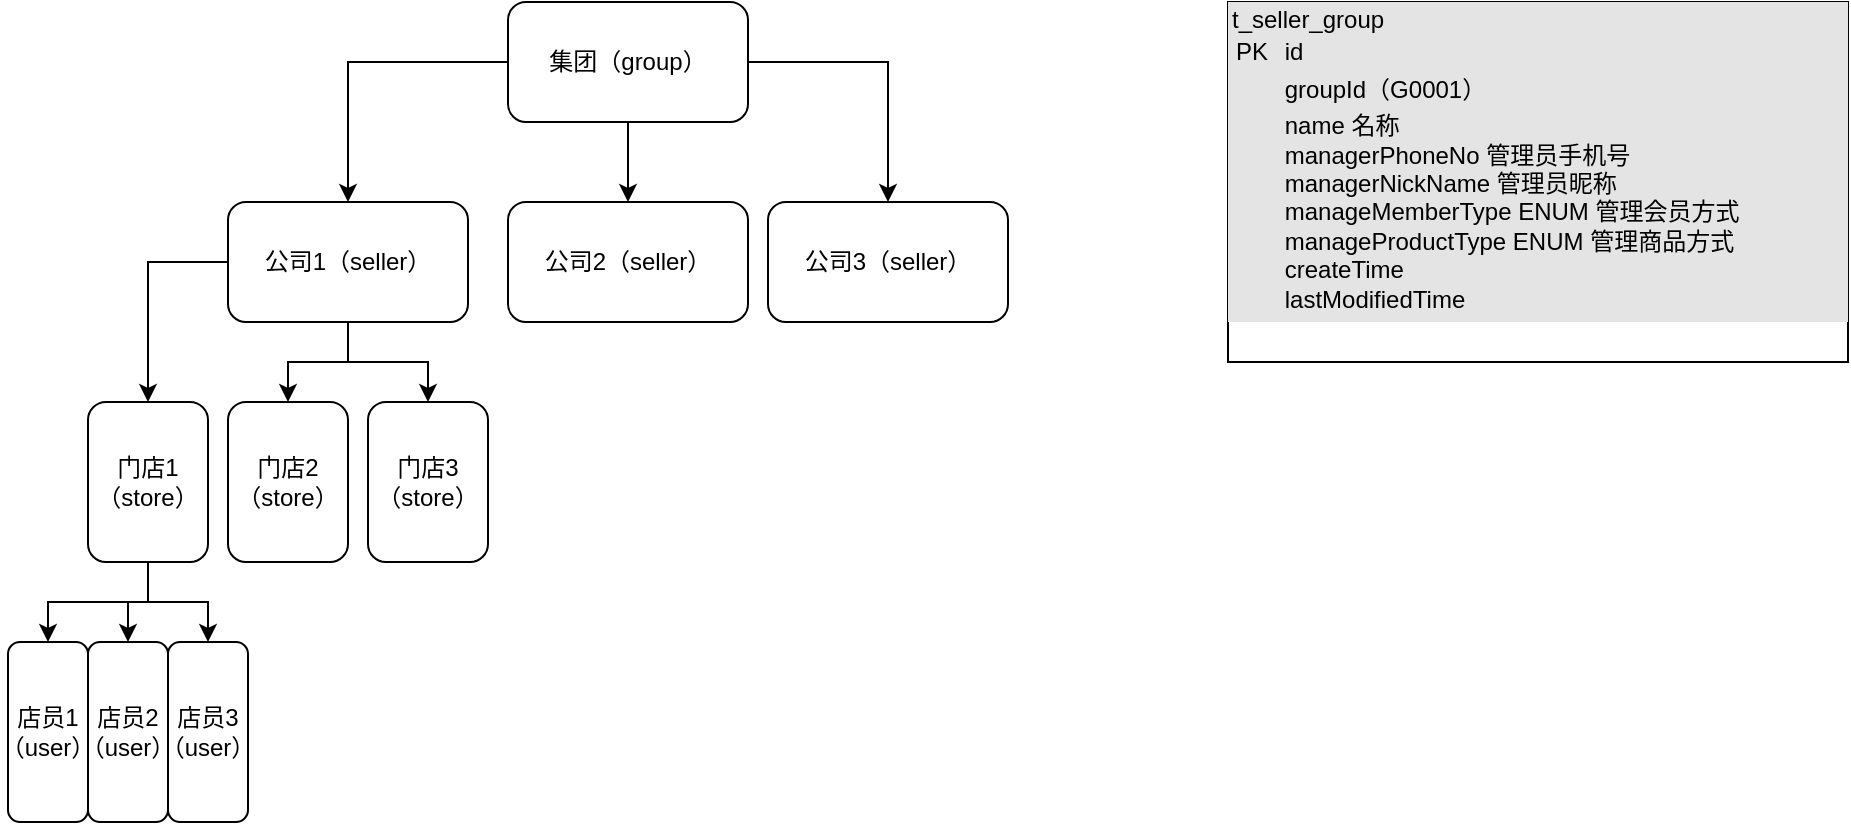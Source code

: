 <mxfile version="14.4.4" type="github">
  <diagram id="EJashn1z3pxuiECvTO_c" name="第 1 页">
    <mxGraphModel dx="982" dy="539" grid="1" gridSize="10" guides="1" tooltips="1" connect="1" arrows="1" fold="1" page="1" pageScale="1" pageWidth="2339" pageHeight="3300" math="0" shadow="0">
      <root>
        <mxCell id="0" />
        <mxCell id="1" parent="0" />
        <mxCell id="kPfMrrcgFzv6HNSJo1CP-12" style="edgeStyle=orthogonalEdgeStyle;rounded=0;orthogonalLoop=1;jettySize=auto;html=1;" edge="1" parent="1" source="kPfMrrcgFzv6HNSJo1CP-1" target="kPfMrrcgFzv6HNSJo1CP-2">
          <mxGeometry relative="1" as="geometry" />
        </mxCell>
        <mxCell id="kPfMrrcgFzv6HNSJo1CP-13" style="edgeStyle=orthogonalEdgeStyle;rounded=0;orthogonalLoop=1;jettySize=auto;html=1;entryX=0.5;entryY=0;entryDx=0;entryDy=0;" edge="1" parent="1" source="kPfMrrcgFzv6HNSJo1CP-1" target="kPfMrrcgFzv6HNSJo1CP-3">
          <mxGeometry relative="1" as="geometry" />
        </mxCell>
        <mxCell id="kPfMrrcgFzv6HNSJo1CP-14" style="edgeStyle=orthogonalEdgeStyle;rounded=0;orthogonalLoop=1;jettySize=auto;html=1;" edge="1" parent="1" source="kPfMrrcgFzv6HNSJo1CP-1" target="kPfMrrcgFzv6HNSJo1CP-4">
          <mxGeometry relative="1" as="geometry" />
        </mxCell>
        <mxCell id="kPfMrrcgFzv6HNSJo1CP-1" value="集团（group）" style="rounded=1;whiteSpace=wrap;html=1;" vertex="1" parent="1">
          <mxGeometry x="1030" y="480" width="120" height="60" as="geometry" />
        </mxCell>
        <mxCell id="kPfMrrcgFzv6HNSJo1CP-15" style="edgeStyle=orthogonalEdgeStyle;rounded=0;orthogonalLoop=1;jettySize=auto;html=1;" edge="1" parent="1" source="kPfMrrcgFzv6HNSJo1CP-2" target="kPfMrrcgFzv6HNSJo1CP-6">
          <mxGeometry relative="1" as="geometry" />
        </mxCell>
        <mxCell id="kPfMrrcgFzv6HNSJo1CP-16" style="edgeStyle=orthogonalEdgeStyle;rounded=0;orthogonalLoop=1;jettySize=auto;html=1;" edge="1" parent="1" source="kPfMrrcgFzv6HNSJo1CP-2" target="kPfMrrcgFzv6HNSJo1CP-8">
          <mxGeometry relative="1" as="geometry" />
        </mxCell>
        <mxCell id="kPfMrrcgFzv6HNSJo1CP-17" style="edgeStyle=orthogonalEdgeStyle;rounded=0;orthogonalLoop=1;jettySize=auto;html=1;" edge="1" parent="1" source="kPfMrrcgFzv6HNSJo1CP-2" target="kPfMrrcgFzv6HNSJo1CP-7">
          <mxGeometry relative="1" as="geometry" />
        </mxCell>
        <mxCell id="kPfMrrcgFzv6HNSJo1CP-2" value="公司1（seller）" style="rounded=1;whiteSpace=wrap;html=1;" vertex="1" parent="1">
          <mxGeometry x="890" y="580" width="120" height="60" as="geometry" />
        </mxCell>
        <mxCell id="kPfMrrcgFzv6HNSJo1CP-3" value="公司2（seller）" style="rounded=1;whiteSpace=wrap;html=1;" vertex="1" parent="1">
          <mxGeometry x="1030" y="580" width="120" height="60" as="geometry" />
        </mxCell>
        <mxCell id="kPfMrrcgFzv6HNSJo1CP-4" value="公司3（seller）" style="rounded=1;whiteSpace=wrap;html=1;" vertex="1" parent="1">
          <mxGeometry x="1160" y="580" width="120" height="60" as="geometry" />
        </mxCell>
        <mxCell id="kPfMrrcgFzv6HNSJo1CP-18" style="edgeStyle=orthogonalEdgeStyle;rounded=0;orthogonalLoop=1;jettySize=auto;html=1;entryX=0.5;entryY=0;entryDx=0;entryDy=0;" edge="1" parent="1" source="kPfMrrcgFzv6HNSJo1CP-6" target="kPfMrrcgFzv6HNSJo1CP-9">
          <mxGeometry relative="1" as="geometry" />
        </mxCell>
        <mxCell id="kPfMrrcgFzv6HNSJo1CP-19" style="edgeStyle=orthogonalEdgeStyle;rounded=0;orthogonalLoop=1;jettySize=auto;html=1;" edge="1" parent="1" source="kPfMrrcgFzv6HNSJo1CP-6" target="kPfMrrcgFzv6HNSJo1CP-10">
          <mxGeometry relative="1" as="geometry" />
        </mxCell>
        <mxCell id="kPfMrrcgFzv6HNSJo1CP-20" style="edgeStyle=orthogonalEdgeStyle;rounded=0;orthogonalLoop=1;jettySize=auto;html=1;entryX=0.5;entryY=0;entryDx=0;entryDy=0;" edge="1" parent="1" source="kPfMrrcgFzv6HNSJo1CP-6" target="kPfMrrcgFzv6HNSJo1CP-11">
          <mxGeometry relative="1" as="geometry" />
        </mxCell>
        <mxCell id="kPfMrrcgFzv6HNSJo1CP-6" value="门店1（store）" style="rounded=1;whiteSpace=wrap;html=1;" vertex="1" parent="1">
          <mxGeometry x="820" y="680" width="60" height="80" as="geometry" />
        </mxCell>
        <mxCell id="kPfMrrcgFzv6HNSJo1CP-7" value="门店3（store）" style="rounded=1;whiteSpace=wrap;html=1;" vertex="1" parent="1">
          <mxGeometry x="960" y="680" width="60" height="80" as="geometry" />
        </mxCell>
        <mxCell id="kPfMrrcgFzv6HNSJo1CP-8" value="门店2（store）" style="rounded=1;whiteSpace=wrap;html=1;" vertex="1" parent="1">
          <mxGeometry x="890" y="680" width="60" height="80" as="geometry" />
        </mxCell>
        <mxCell id="kPfMrrcgFzv6HNSJo1CP-9" value="店员1（user）" style="rounded=1;whiteSpace=wrap;html=1;" vertex="1" parent="1">
          <mxGeometry x="780" y="800" width="40" height="90" as="geometry" />
        </mxCell>
        <mxCell id="kPfMrrcgFzv6HNSJo1CP-10" value="店员2（user）" style="rounded=1;whiteSpace=wrap;html=1;" vertex="1" parent="1">
          <mxGeometry x="820" y="800" width="40" height="90" as="geometry" />
        </mxCell>
        <mxCell id="kPfMrrcgFzv6HNSJo1CP-11" value="店员3（user）" style="rounded=1;whiteSpace=wrap;html=1;" vertex="1" parent="1">
          <mxGeometry x="860" y="800" width="40" height="90" as="geometry" />
        </mxCell>
        <mxCell id="kPfMrrcgFzv6HNSJo1CP-21" value="&lt;div style=&quot;box-sizing: border-box ; width: 100% ; background: #e4e4e4 ; padding: 2px&quot;&gt;t_seller_group&lt;table cellpadding=&quot;2&quot; cellspacing=&quot;0&quot; style=&quot;font-size: 1em ; width: 100%&quot;&gt;&lt;tbody&gt;&lt;tr&gt;&lt;td&gt;PK&lt;/td&gt;&lt;td&gt;id&lt;/td&gt;&lt;/tr&gt;&lt;tr&gt;&lt;td&gt;&lt;/td&gt;&lt;td&gt;groupId（G0001）&lt;/td&gt;&lt;/tr&gt;&lt;tr&gt;&lt;td&gt;&lt;/td&gt;&lt;td&gt;name 名称&lt;br&gt;managerPhoneNo 管理员手机号&lt;br&gt;managerNickName 管理员昵称&lt;br&gt;manageMemberType ENUM 管理会员方式&lt;br&gt;manageProductType ENUM 管理商品方式&lt;br&gt;createTime&lt;br&gt;lastModifiedTime&lt;/td&gt;&lt;/tr&gt;&lt;/tbody&gt;&lt;/table&gt;&lt;/div&gt;" style="verticalAlign=top;align=left;overflow=fill;html=1;" vertex="1" parent="1">
          <mxGeometry x="1390" y="480" width="310" height="180" as="geometry" />
        </mxCell>
      </root>
    </mxGraphModel>
  </diagram>
</mxfile>

